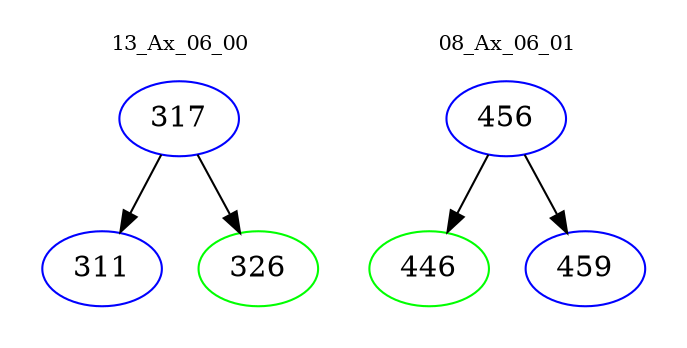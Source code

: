 digraph{
subgraph cluster_0 {
color = white
label = "13_Ax_06_00";
fontsize=10;
T0_317 [label="317", color="blue"]
T0_317 -> T0_311 [color="black"]
T0_311 [label="311", color="blue"]
T0_317 -> T0_326 [color="black"]
T0_326 [label="326", color="green"]
}
subgraph cluster_1 {
color = white
label = "08_Ax_06_01";
fontsize=10;
T1_456 [label="456", color="blue"]
T1_456 -> T1_446 [color="black"]
T1_446 [label="446", color="green"]
T1_456 -> T1_459 [color="black"]
T1_459 [label="459", color="blue"]
}
}
